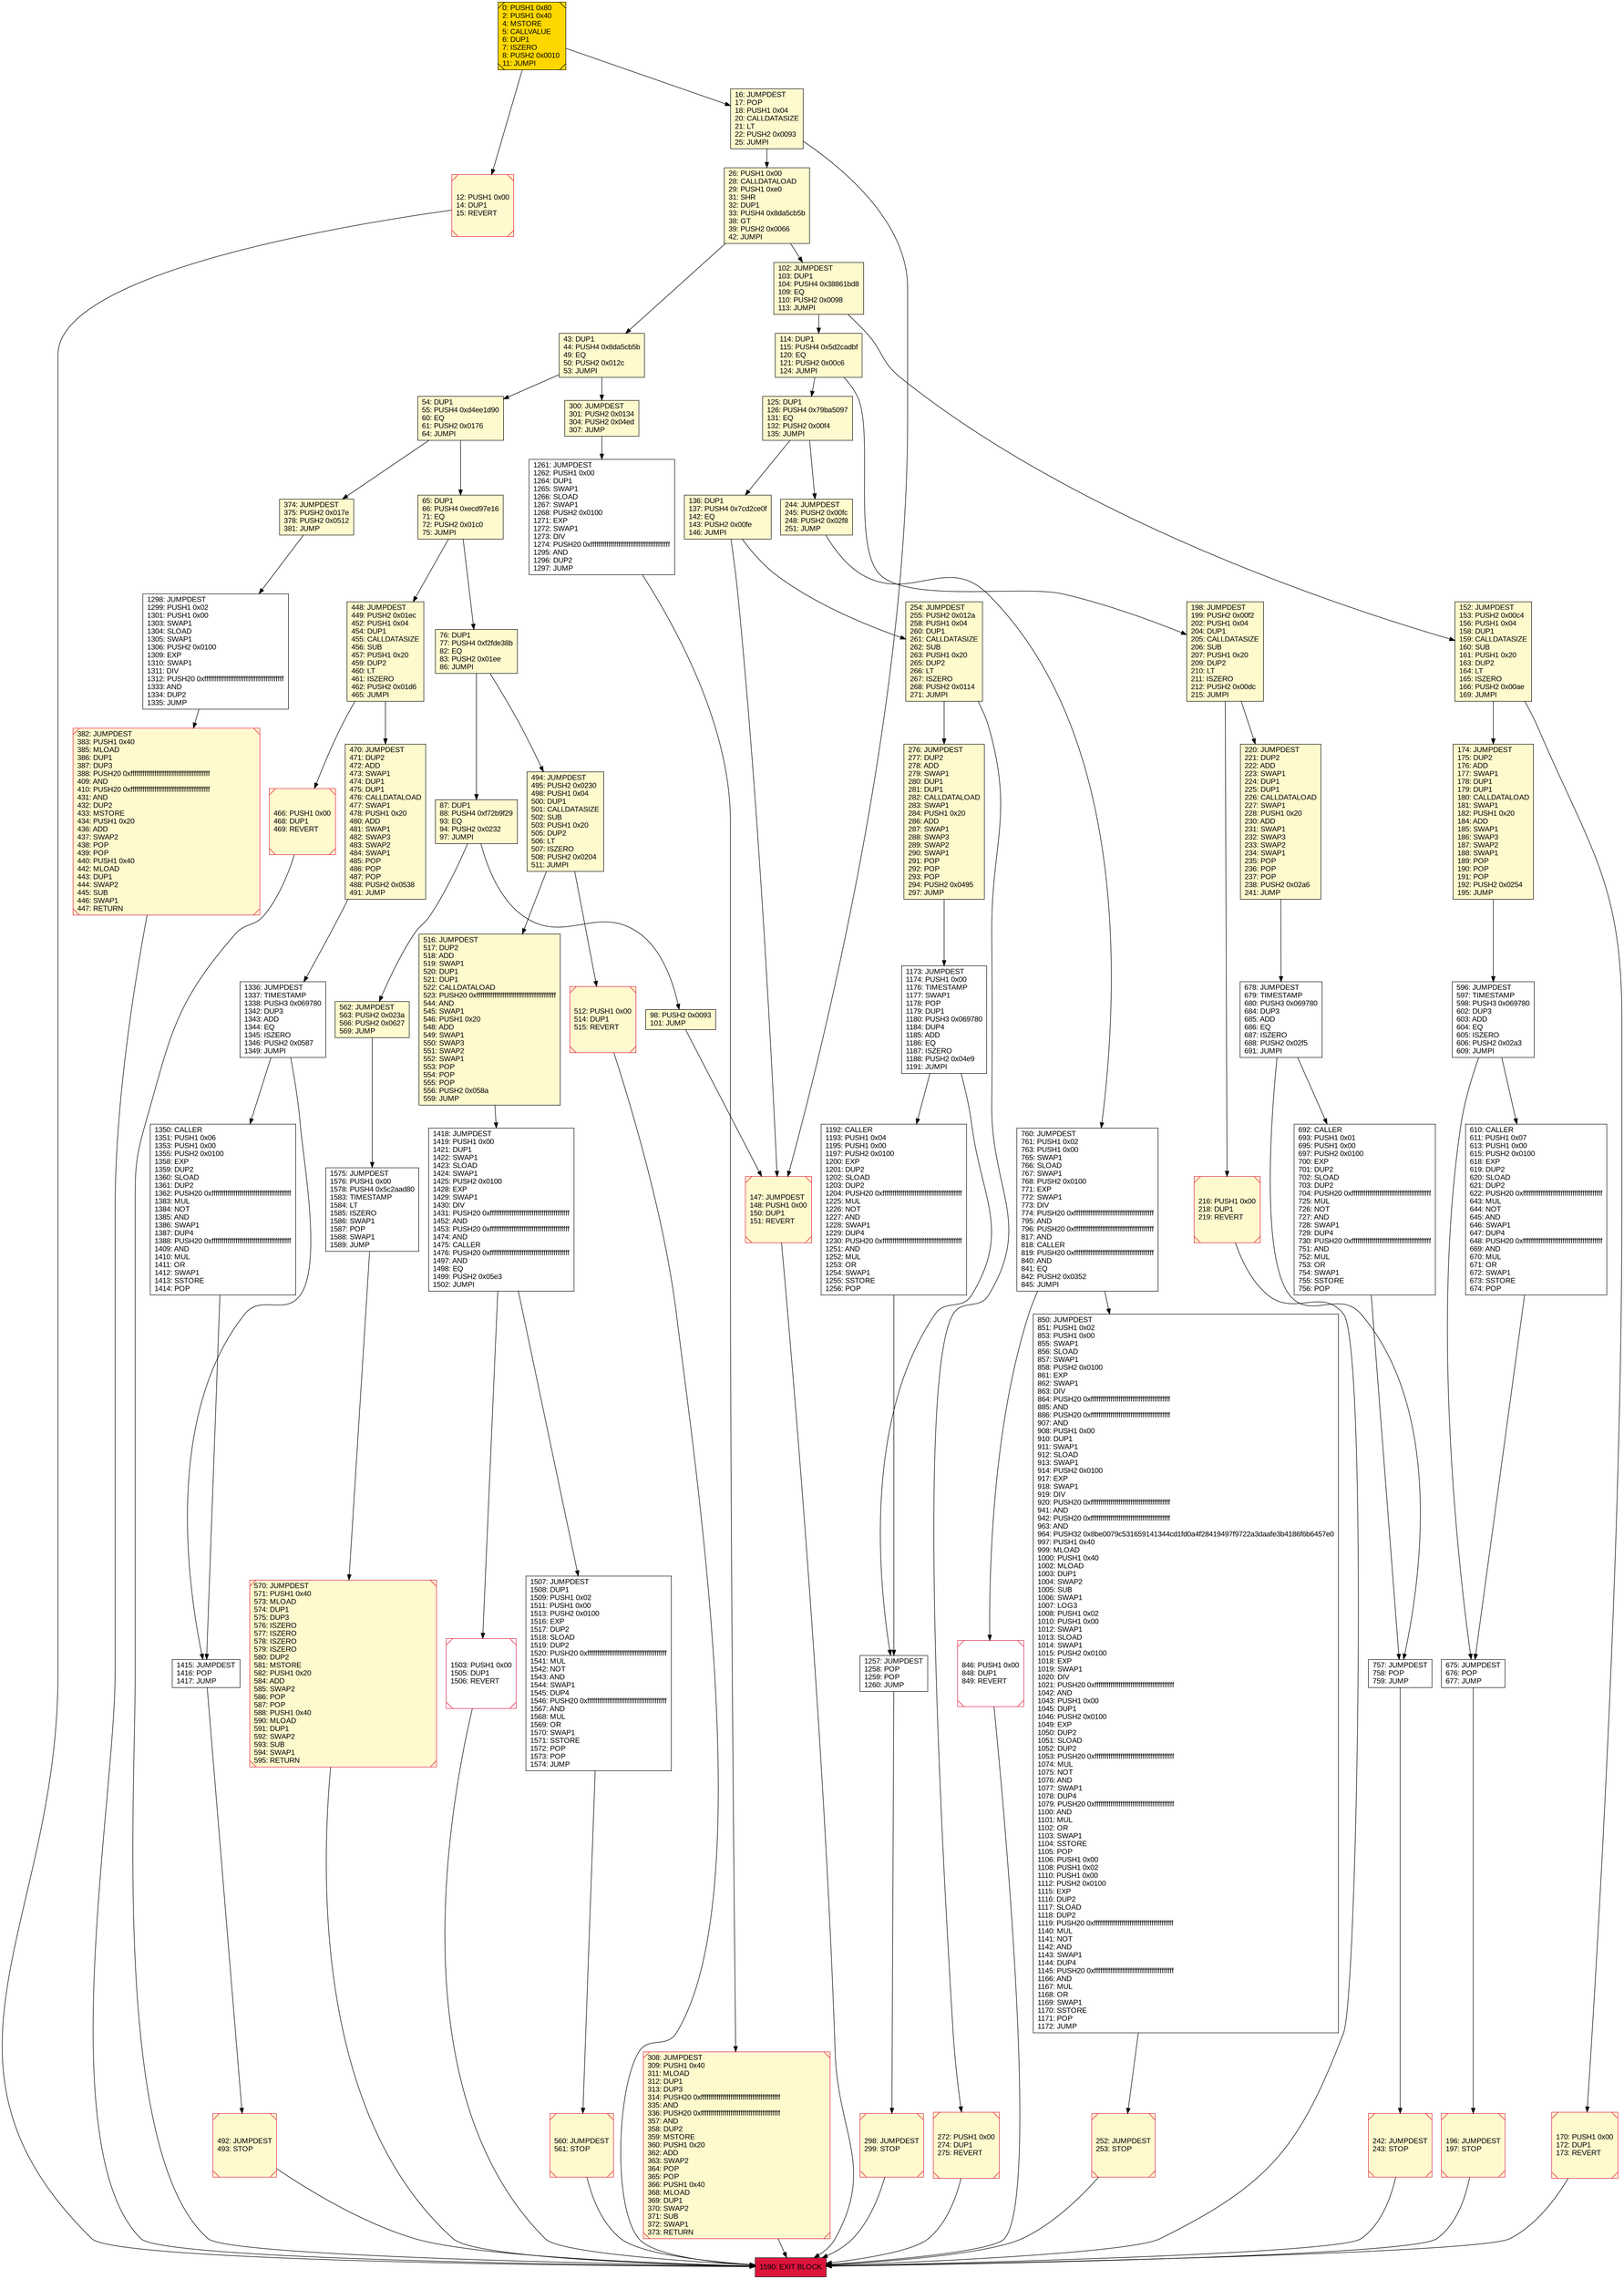 digraph G {
bgcolor=transparent rankdir=UD;
node [shape=box style=filled color=black fillcolor=white fontname=arial fontcolor=black];
675 [label="675: JUMPDEST\l676: POP\l677: JUMP\l" ];
596 [label="596: JUMPDEST\l597: TIMESTAMP\l598: PUSH3 0x069780\l602: DUP3\l603: ADD\l604: EQ\l605: ISZERO\l606: PUSH2 0x02a3\l609: JUMPI\l" ];
570 [label="570: JUMPDEST\l571: PUSH1 0x40\l573: MLOAD\l574: DUP1\l575: DUP3\l576: ISZERO\l577: ISZERO\l578: ISZERO\l579: ISZERO\l580: DUP2\l581: MSTORE\l582: PUSH1 0x20\l584: ADD\l585: SWAP2\l586: POP\l587: POP\l588: PUSH1 0x40\l590: MLOAD\l591: DUP1\l592: SWAP2\l593: SUB\l594: SWAP1\l595: RETURN\l" fillcolor=lemonchiffon shape=Msquare color=crimson ];
220 [label="220: JUMPDEST\l221: DUP2\l222: ADD\l223: SWAP1\l224: DUP1\l225: DUP1\l226: CALLDATALOAD\l227: SWAP1\l228: PUSH1 0x20\l230: ADD\l231: SWAP1\l232: SWAP3\l233: SWAP2\l234: SWAP1\l235: POP\l236: POP\l237: POP\l238: PUSH2 0x02a6\l241: JUMP\l" fillcolor=lemonchiffon ];
374 [label="374: JUMPDEST\l375: PUSH2 0x017e\l378: PUSH2 0x0512\l381: JUMP\l" fillcolor=lemonchiffon ];
448 [label="448: JUMPDEST\l449: PUSH2 0x01ec\l452: PUSH1 0x04\l454: DUP1\l455: CALLDATASIZE\l456: SUB\l457: PUSH1 0x20\l459: DUP2\l460: LT\l461: ISZERO\l462: PUSH2 0x01d6\l465: JUMPI\l" fillcolor=lemonchiffon ];
170 [label="170: PUSH1 0x00\l172: DUP1\l173: REVERT\l" fillcolor=lemonchiffon shape=Msquare color=crimson ];
76 [label="76: DUP1\l77: PUSH4 0xf2fde38b\l82: EQ\l83: PUSH2 0x01ee\l86: JUMPI\l" fillcolor=lemonchiffon ];
494 [label="494: JUMPDEST\l495: PUSH2 0x0230\l498: PUSH1 0x04\l500: DUP1\l501: CALLDATASIZE\l502: SUB\l503: PUSH1 0x20\l505: DUP2\l506: LT\l507: ISZERO\l508: PUSH2 0x0204\l511: JUMPI\l" fillcolor=lemonchiffon ];
147 [label="147: JUMPDEST\l148: PUSH1 0x00\l150: DUP1\l151: REVERT\l" fillcolor=lemonchiffon shape=Msquare color=crimson ];
1350 [label="1350: CALLER\l1351: PUSH1 0x06\l1353: PUSH1 0x00\l1355: PUSH2 0x0100\l1358: EXP\l1359: DUP2\l1360: SLOAD\l1361: DUP2\l1362: PUSH20 0xffffffffffffffffffffffffffffffffffffffff\l1383: MUL\l1384: NOT\l1385: AND\l1386: SWAP1\l1387: DUP4\l1388: PUSH20 0xffffffffffffffffffffffffffffffffffffffff\l1409: AND\l1410: MUL\l1411: OR\l1412: SWAP1\l1413: SSTORE\l1414: POP\l" ];
0 [label="0: PUSH1 0x80\l2: PUSH1 0x40\l4: MSTORE\l5: CALLVALUE\l6: DUP1\l7: ISZERO\l8: PUSH2 0x0010\l11: JUMPI\l" fillcolor=lemonchiffon shape=Msquare fillcolor=gold ];
276 [label="276: JUMPDEST\l277: DUP2\l278: ADD\l279: SWAP1\l280: DUP1\l281: DUP1\l282: CALLDATALOAD\l283: SWAP1\l284: PUSH1 0x20\l286: ADD\l287: SWAP1\l288: SWAP3\l289: SWAP2\l290: SWAP1\l291: POP\l292: POP\l293: POP\l294: PUSH2 0x0495\l297: JUMP\l" fillcolor=lemonchiffon ];
1415 [label="1415: JUMPDEST\l1416: POP\l1417: JUMP\l" ];
512 [label="512: PUSH1 0x00\l514: DUP1\l515: REVERT\l" fillcolor=lemonchiffon shape=Msquare color=crimson ];
152 [label="152: JUMPDEST\l153: PUSH2 0x00c4\l156: PUSH1 0x04\l158: DUP1\l159: CALLDATASIZE\l160: SUB\l161: PUSH1 0x20\l163: DUP2\l164: LT\l165: ISZERO\l166: PUSH2 0x00ae\l169: JUMPI\l" fillcolor=lemonchiffon ];
1257 [label="1257: JUMPDEST\l1258: POP\l1259: POP\l1260: JUMP\l" ];
244 [label="244: JUMPDEST\l245: PUSH2 0x00fc\l248: PUSH2 0x02f8\l251: JUMP\l" fillcolor=lemonchiffon ];
560 [label="560: JUMPDEST\l561: STOP\l" fillcolor=lemonchiffon shape=Msquare color=crimson ];
1507 [label="1507: JUMPDEST\l1508: DUP1\l1509: PUSH1 0x02\l1511: PUSH1 0x00\l1513: PUSH2 0x0100\l1516: EXP\l1517: DUP2\l1518: SLOAD\l1519: DUP2\l1520: PUSH20 0xffffffffffffffffffffffffffffffffffffffff\l1541: MUL\l1542: NOT\l1543: AND\l1544: SWAP1\l1545: DUP4\l1546: PUSH20 0xffffffffffffffffffffffffffffffffffffffff\l1567: AND\l1568: MUL\l1569: OR\l1570: SWAP1\l1571: SSTORE\l1572: POP\l1573: POP\l1574: JUMP\l" ];
136 [label="136: DUP1\l137: PUSH4 0x7cd2ce0f\l142: EQ\l143: PUSH2 0x00fe\l146: JUMPI\l" fillcolor=lemonchiffon ];
43 [label="43: DUP1\l44: PUSH4 0x8da5cb5b\l49: EQ\l50: PUSH2 0x012c\l53: JUMPI\l" fillcolor=lemonchiffon ];
12 [label="12: PUSH1 0x00\l14: DUP1\l15: REVERT\l" fillcolor=lemonchiffon shape=Msquare color=crimson ];
382 [label="382: JUMPDEST\l383: PUSH1 0x40\l385: MLOAD\l386: DUP1\l387: DUP3\l388: PUSH20 0xffffffffffffffffffffffffffffffffffffffff\l409: AND\l410: PUSH20 0xffffffffffffffffffffffffffffffffffffffff\l431: AND\l432: DUP2\l433: MSTORE\l434: PUSH1 0x20\l436: ADD\l437: SWAP2\l438: POP\l439: POP\l440: PUSH1 0x40\l442: MLOAD\l443: DUP1\l444: SWAP2\l445: SUB\l446: SWAP1\l447: RETURN\l" fillcolor=lemonchiffon shape=Msquare color=crimson ];
1575 [label="1575: JUMPDEST\l1576: PUSH1 0x00\l1578: PUSH4 0x5c2aad80\l1583: TIMESTAMP\l1584: LT\l1585: ISZERO\l1586: SWAP1\l1587: POP\l1588: SWAP1\l1589: JUMP\l" ];
272 [label="272: PUSH1 0x00\l274: DUP1\l275: REVERT\l" fillcolor=lemonchiffon shape=Msquare color=crimson ];
54 [label="54: DUP1\l55: PUSH4 0xd4ee1d90\l60: EQ\l61: PUSH2 0x0176\l64: JUMPI\l" fillcolor=lemonchiffon ];
692 [label="692: CALLER\l693: PUSH1 0x01\l695: PUSH1 0x00\l697: PUSH2 0x0100\l700: EXP\l701: DUP2\l702: SLOAD\l703: DUP2\l704: PUSH20 0xffffffffffffffffffffffffffffffffffffffff\l725: MUL\l726: NOT\l727: AND\l728: SWAP1\l729: DUP4\l730: PUSH20 0xffffffffffffffffffffffffffffffffffffffff\l751: AND\l752: MUL\l753: OR\l754: SWAP1\l755: SSTORE\l756: POP\l" ];
1590 [label="1590: EXIT BLOCK\l" fillcolor=crimson ];
125 [label="125: DUP1\l126: PUSH4 0x79ba5097\l131: EQ\l132: PUSH2 0x00f4\l135: JUMPI\l" fillcolor=lemonchiffon ];
1173 [label="1173: JUMPDEST\l1174: PUSH1 0x00\l1176: TIMESTAMP\l1177: SWAP1\l1178: POP\l1179: DUP1\l1180: PUSH3 0x069780\l1184: DUP4\l1185: ADD\l1186: EQ\l1187: ISZERO\l1188: PUSH2 0x04e9\l1191: JUMPI\l" ];
254 [label="254: JUMPDEST\l255: PUSH2 0x012a\l258: PUSH1 0x04\l260: DUP1\l261: CALLDATASIZE\l262: SUB\l263: PUSH1 0x20\l265: DUP2\l266: LT\l267: ISZERO\l268: PUSH2 0x0114\l271: JUMPI\l" fillcolor=lemonchiffon ];
1298 [label="1298: JUMPDEST\l1299: PUSH1 0x02\l1301: PUSH1 0x00\l1303: SWAP1\l1304: SLOAD\l1305: SWAP1\l1306: PUSH2 0x0100\l1309: EXP\l1310: SWAP1\l1311: DIV\l1312: PUSH20 0xffffffffffffffffffffffffffffffffffffffff\l1333: AND\l1334: DUP2\l1335: JUMP\l" ];
102 [label="102: JUMPDEST\l103: DUP1\l104: PUSH4 0x38861bd8\l109: EQ\l110: PUSH2 0x0098\l113: JUMPI\l" fillcolor=lemonchiffon ];
298 [label="298: JUMPDEST\l299: STOP\l" fillcolor=lemonchiffon shape=Msquare color=crimson ];
174 [label="174: JUMPDEST\l175: DUP2\l176: ADD\l177: SWAP1\l178: DUP1\l179: DUP1\l180: CALLDATALOAD\l181: SWAP1\l182: PUSH1 0x20\l184: ADD\l185: SWAP1\l186: SWAP3\l187: SWAP2\l188: SWAP1\l189: POP\l190: POP\l191: POP\l192: PUSH2 0x0254\l195: JUMP\l" fillcolor=lemonchiffon ];
1336 [label="1336: JUMPDEST\l1337: TIMESTAMP\l1338: PUSH3 0x069780\l1342: DUP3\l1343: ADD\l1344: EQ\l1345: ISZERO\l1346: PUSH2 0x0587\l1349: JUMPI\l" ];
610 [label="610: CALLER\l611: PUSH1 0x07\l613: PUSH1 0x00\l615: PUSH2 0x0100\l618: EXP\l619: DUP2\l620: SLOAD\l621: DUP2\l622: PUSH20 0xffffffffffffffffffffffffffffffffffffffff\l643: MUL\l644: NOT\l645: AND\l646: SWAP1\l647: DUP4\l648: PUSH20 0xffffffffffffffffffffffffffffffffffffffff\l669: AND\l670: MUL\l671: OR\l672: SWAP1\l673: SSTORE\l674: POP\l" ];
760 [label="760: JUMPDEST\l761: PUSH1 0x02\l763: PUSH1 0x00\l765: SWAP1\l766: SLOAD\l767: SWAP1\l768: PUSH2 0x0100\l771: EXP\l772: SWAP1\l773: DIV\l774: PUSH20 0xffffffffffffffffffffffffffffffffffffffff\l795: AND\l796: PUSH20 0xffffffffffffffffffffffffffffffffffffffff\l817: AND\l818: CALLER\l819: PUSH20 0xffffffffffffffffffffffffffffffffffffffff\l840: AND\l841: EQ\l842: PUSH2 0x0352\l845: JUMPI\l" ];
470 [label="470: JUMPDEST\l471: DUP2\l472: ADD\l473: SWAP1\l474: DUP1\l475: DUP1\l476: CALLDATALOAD\l477: SWAP1\l478: PUSH1 0x20\l480: ADD\l481: SWAP1\l482: SWAP3\l483: SWAP2\l484: SWAP1\l485: POP\l486: POP\l487: POP\l488: PUSH2 0x0538\l491: JUMP\l" fillcolor=lemonchiffon ];
196 [label="196: JUMPDEST\l197: STOP\l" fillcolor=lemonchiffon shape=Msquare color=crimson ];
757 [label="757: JUMPDEST\l758: POP\l759: JUMP\l" ];
850 [label="850: JUMPDEST\l851: PUSH1 0x02\l853: PUSH1 0x00\l855: SWAP1\l856: SLOAD\l857: SWAP1\l858: PUSH2 0x0100\l861: EXP\l862: SWAP1\l863: DIV\l864: PUSH20 0xffffffffffffffffffffffffffffffffffffffff\l885: AND\l886: PUSH20 0xffffffffffffffffffffffffffffffffffffffff\l907: AND\l908: PUSH1 0x00\l910: DUP1\l911: SWAP1\l912: SLOAD\l913: SWAP1\l914: PUSH2 0x0100\l917: EXP\l918: SWAP1\l919: DIV\l920: PUSH20 0xffffffffffffffffffffffffffffffffffffffff\l941: AND\l942: PUSH20 0xffffffffffffffffffffffffffffffffffffffff\l963: AND\l964: PUSH32 0x8be0079c531659141344cd1fd0a4f28419497f9722a3daafe3b4186f6b6457e0\l997: PUSH1 0x40\l999: MLOAD\l1000: PUSH1 0x40\l1002: MLOAD\l1003: DUP1\l1004: SWAP2\l1005: SUB\l1006: SWAP1\l1007: LOG3\l1008: PUSH1 0x02\l1010: PUSH1 0x00\l1012: SWAP1\l1013: SLOAD\l1014: SWAP1\l1015: PUSH2 0x0100\l1018: EXP\l1019: SWAP1\l1020: DIV\l1021: PUSH20 0xffffffffffffffffffffffffffffffffffffffff\l1042: AND\l1043: PUSH1 0x00\l1045: DUP1\l1046: PUSH2 0x0100\l1049: EXP\l1050: DUP2\l1051: SLOAD\l1052: DUP2\l1053: PUSH20 0xffffffffffffffffffffffffffffffffffffffff\l1074: MUL\l1075: NOT\l1076: AND\l1077: SWAP1\l1078: DUP4\l1079: PUSH20 0xffffffffffffffffffffffffffffffffffffffff\l1100: AND\l1101: MUL\l1102: OR\l1103: SWAP1\l1104: SSTORE\l1105: POP\l1106: PUSH1 0x00\l1108: PUSH1 0x02\l1110: PUSH1 0x00\l1112: PUSH2 0x0100\l1115: EXP\l1116: DUP2\l1117: SLOAD\l1118: DUP2\l1119: PUSH20 0xffffffffffffffffffffffffffffffffffffffff\l1140: MUL\l1141: NOT\l1142: AND\l1143: SWAP1\l1144: DUP4\l1145: PUSH20 0xffffffffffffffffffffffffffffffffffffffff\l1166: AND\l1167: MUL\l1168: OR\l1169: SWAP1\l1170: SSTORE\l1171: POP\l1172: JUMP\l" ];
1418 [label="1418: JUMPDEST\l1419: PUSH1 0x00\l1421: DUP1\l1422: SWAP1\l1423: SLOAD\l1424: SWAP1\l1425: PUSH2 0x0100\l1428: EXP\l1429: SWAP1\l1430: DIV\l1431: PUSH20 0xffffffffffffffffffffffffffffffffffffffff\l1452: AND\l1453: PUSH20 0xffffffffffffffffffffffffffffffffffffffff\l1474: AND\l1475: CALLER\l1476: PUSH20 0xffffffffffffffffffffffffffffffffffffffff\l1497: AND\l1498: EQ\l1499: PUSH2 0x05e3\l1502: JUMPI\l" ];
1261 [label="1261: JUMPDEST\l1262: PUSH1 0x00\l1264: DUP1\l1265: SWAP1\l1266: SLOAD\l1267: SWAP1\l1268: PUSH2 0x0100\l1271: EXP\l1272: SWAP1\l1273: DIV\l1274: PUSH20 0xffffffffffffffffffffffffffffffffffffffff\l1295: AND\l1296: DUP2\l1297: JUMP\l" ];
678 [label="678: JUMPDEST\l679: TIMESTAMP\l680: PUSH3 0x069780\l684: DUP3\l685: ADD\l686: EQ\l687: ISZERO\l688: PUSH2 0x02f5\l691: JUMPI\l" ];
198 [label="198: JUMPDEST\l199: PUSH2 0x00f2\l202: PUSH1 0x04\l204: DUP1\l205: CALLDATASIZE\l206: SUB\l207: PUSH1 0x20\l209: DUP2\l210: LT\l211: ISZERO\l212: PUSH2 0x00dc\l215: JUMPI\l" fillcolor=lemonchiffon ];
87 [label="87: DUP1\l88: PUSH4 0xf72b9f29\l93: EQ\l94: PUSH2 0x0232\l97: JUMPI\l" fillcolor=lemonchiffon ];
242 [label="242: JUMPDEST\l243: STOP\l" fillcolor=lemonchiffon shape=Msquare color=crimson ];
308 [label="308: JUMPDEST\l309: PUSH1 0x40\l311: MLOAD\l312: DUP1\l313: DUP3\l314: PUSH20 0xffffffffffffffffffffffffffffffffffffffff\l335: AND\l336: PUSH20 0xffffffffffffffffffffffffffffffffffffffff\l357: AND\l358: DUP2\l359: MSTORE\l360: PUSH1 0x20\l362: ADD\l363: SWAP2\l364: POP\l365: POP\l366: PUSH1 0x40\l368: MLOAD\l369: DUP1\l370: SWAP2\l371: SUB\l372: SWAP1\l373: RETURN\l" fillcolor=lemonchiffon shape=Msquare color=crimson ];
252 [label="252: JUMPDEST\l253: STOP\l" fillcolor=lemonchiffon shape=Msquare color=crimson ];
98 [label="98: PUSH2 0x0093\l101: JUMP\l" fillcolor=lemonchiffon ];
562 [label="562: JUMPDEST\l563: PUSH2 0x023a\l566: PUSH2 0x0627\l569: JUMP\l" fillcolor=lemonchiffon ];
16 [label="16: JUMPDEST\l17: POP\l18: PUSH1 0x04\l20: CALLDATASIZE\l21: LT\l22: PUSH2 0x0093\l25: JUMPI\l" fillcolor=lemonchiffon ];
846 [label="846: PUSH1 0x00\l848: DUP1\l849: REVERT\l" shape=Msquare color=crimson ];
466 [label="466: PUSH1 0x00\l468: DUP1\l469: REVERT\l" fillcolor=lemonchiffon shape=Msquare color=crimson ];
300 [label="300: JUMPDEST\l301: PUSH2 0x0134\l304: PUSH2 0x04ed\l307: JUMP\l" fillcolor=lemonchiffon ];
65 [label="65: DUP1\l66: PUSH4 0xecd97e16\l71: EQ\l72: PUSH2 0x01c0\l75: JUMPI\l" fillcolor=lemonchiffon ];
492 [label="492: JUMPDEST\l493: STOP\l" fillcolor=lemonchiffon shape=Msquare color=crimson ];
216 [label="216: PUSH1 0x00\l218: DUP1\l219: REVERT\l" fillcolor=lemonchiffon shape=Msquare color=crimson ];
1192 [label="1192: CALLER\l1193: PUSH1 0x04\l1195: PUSH1 0x00\l1197: PUSH2 0x0100\l1200: EXP\l1201: DUP2\l1202: SLOAD\l1203: DUP2\l1204: PUSH20 0xffffffffffffffffffffffffffffffffffffffff\l1225: MUL\l1226: NOT\l1227: AND\l1228: SWAP1\l1229: DUP4\l1230: PUSH20 0xffffffffffffffffffffffffffffffffffffffff\l1251: AND\l1252: MUL\l1253: OR\l1254: SWAP1\l1255: SSTORE\l1256: POP\l" ];
516 [label="516: JUMPDEST\l517: DUP2\l518: ADD\l519: SWAP1\l520: DUP1\l521: DUP1\l522: CALLDATALOAD\l523: PUSH20 0xffffffffffffffffffffffffffffffffffffffff\l544: AND\l545: SWAP1\l546: PUSH1 0x20\l548: ADD\l549: SWAP1\l550: SWAP3\l551: SWAP2\l552: SWAP1\l553: POP\l554: POP\l555: POP\l556: PUSH2 0x058a\l559: JUMP\l" fillcolor=lemonchiffon ];
1503 [label="1503: PUSH1 0x00\l1505: DUP1\l1506: REVERT\l" shape=Msquare color=crimson ];
26 [label="26: PUSH1 0x00\l28: CALLDATALOAD\l29: PUSH1 0xe0\l31: SHR\l32: DUP1\l33: PUSH4 0x8da5cb5b\l38: GT\l39: PUSH2 0x0066\l42: JUMPI\l" fillcolor=lemonchiffon ];
114 [label="114: DUP1\l115: PUSH4 0x5d2cadbf\l120: EQ\l121: PUSH2 0x00c6\l124: JUMPI\l" fillcolor=lemonchiffon ];
596 -> 675;
1507 -> 560;
272 -> 1590;
298 -> 1590;
254 -> 272;
87 -> 98;
87 -> 562;
470 -> 1336;
678 -> 757;
16 -> 26;
125 -> 136;
760 -> 850;
560 -> 1590;
1173 -> 1257;
125 -> 244;
1298 -> 382;
512 -> 1590;
12 -> 1590;
382 -> 1590;
102 -> 152;
1257 -> 298;
43 -> 54;
76 -> 494;
136 -> 254;
147 -> 1590;
114 -> 198;
254 -> 276;
198 -> 216;
516 -> 1418;
152 -> 170;
760 -> 846;
1418 -> 1503;
276 -> 1173;
300 -> 1261;
570 -> 1590;
136 -> 147;
374 -> 1298;
494 -> 512;
0 -> 12;
757 -> 242;
1350 -> 1415;
1575 -> 570;
54 -> 374;
850 -> 252;
1261 -> 308;
170 -> 1590;
26 -> 102;
102 -> 114;
174 -> 596;
466 -> 1590;
54 -> 65;
448 -> 470;
610 -> 675;
596 -> 610;
1503 -> 1590;
114 -> 125;
1173 -> 1192;
492 -> 1590;
216 -> 1590;
242 -> 1590;
308 -> 1590;
26 -> 43;
220 -> 678;
675 -> 196;
198 -> 220;
1336 -> 1350;
43 -> 300;
1415 -> 492;
846 -> 1590;
1192 -> 1257;
562 -> 1575;
252 -> 1590;
1336 -> 1415;
152 -> 174;
196 -> 1590;
244 -> 760;
692 -> 757;
678 -> 692;
76 -> 87;
494 -> 516;
1418 -> 1507;
0 -> 16;
16 -> 147;
448 -> 466;
65 -> 76;
98 -> 147;
65 -> 448;
}